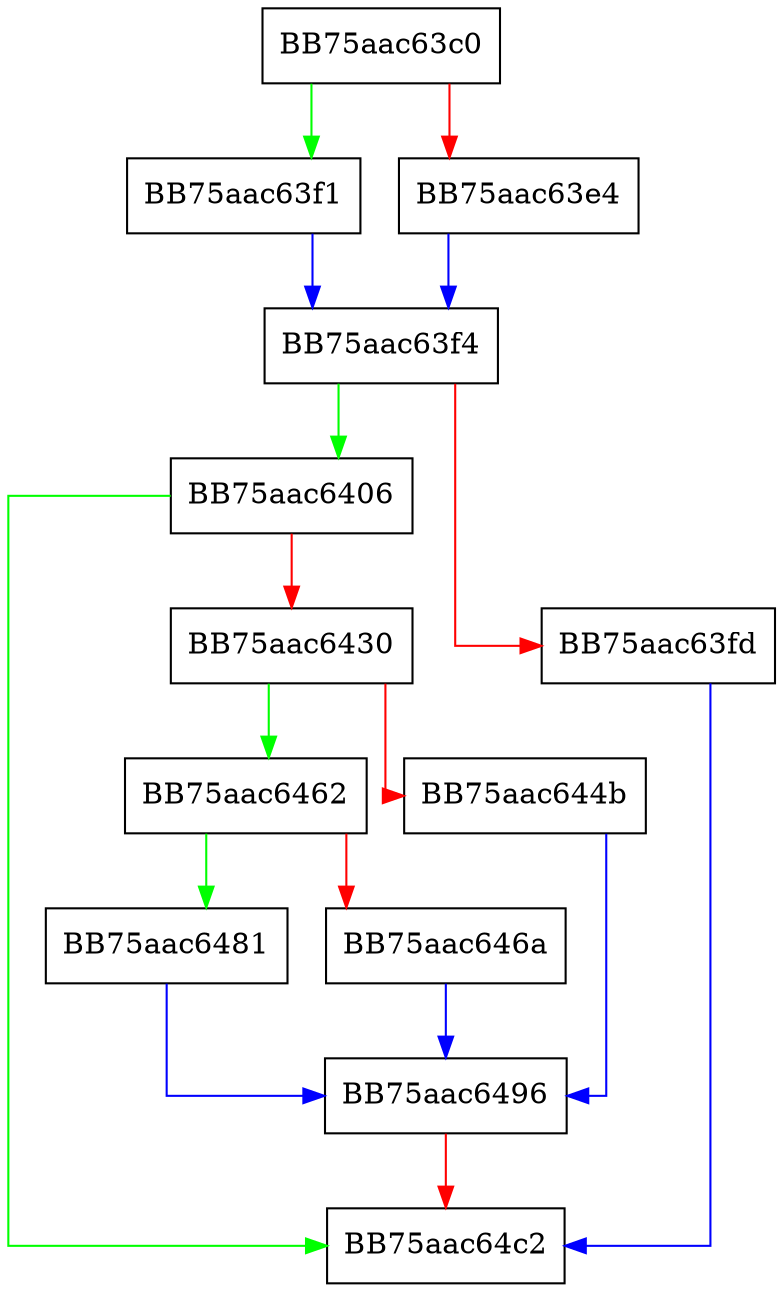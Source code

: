 digraph Init {
  node [shape="box"];
  graph [splines=ortho];
  BB75aac63c0 -> BB75aac63f1 [color="green"];
  BB75aac63c0 -> BB75aac63e4 [color="red"];
  BB75aac63e4 -> BB75aac63f4 [color="blue"];
  BB75aac63f1 -> BB75aac63f4 [color="blue"];
  BB75aac63f4 -> BB75aac6406 [color="green"];
  BB75aac63f4 -> BB75aac63fd [color="red"];
  BB75aac63fd -> BB75aac64c2 [color="blue"];
  BB75aac6406 -> BB75aac64c2 [color="green"];
  BB75aac6406 -> BB75aac6430 [color="red"];
  BB75aac6430 -> BB75aac6462 [color="green"];
  BB75aac6430 -> BB75aac644b [color="red"];
  BB75aac644b -> BB75aac6496 [color="blue"];
  BB75aac6462 -> BB75aac6481 [color="green"];
  BB75aac6462 -> BB75aac646a [color="red"];
  BB75aac646a -> BB75aac6496 [color="blue"];
  BB75aac6481 -> BB75aac6496 [color="blue"];
  BB75aac6496 -> BB75aac64c2 [color="red"];
}